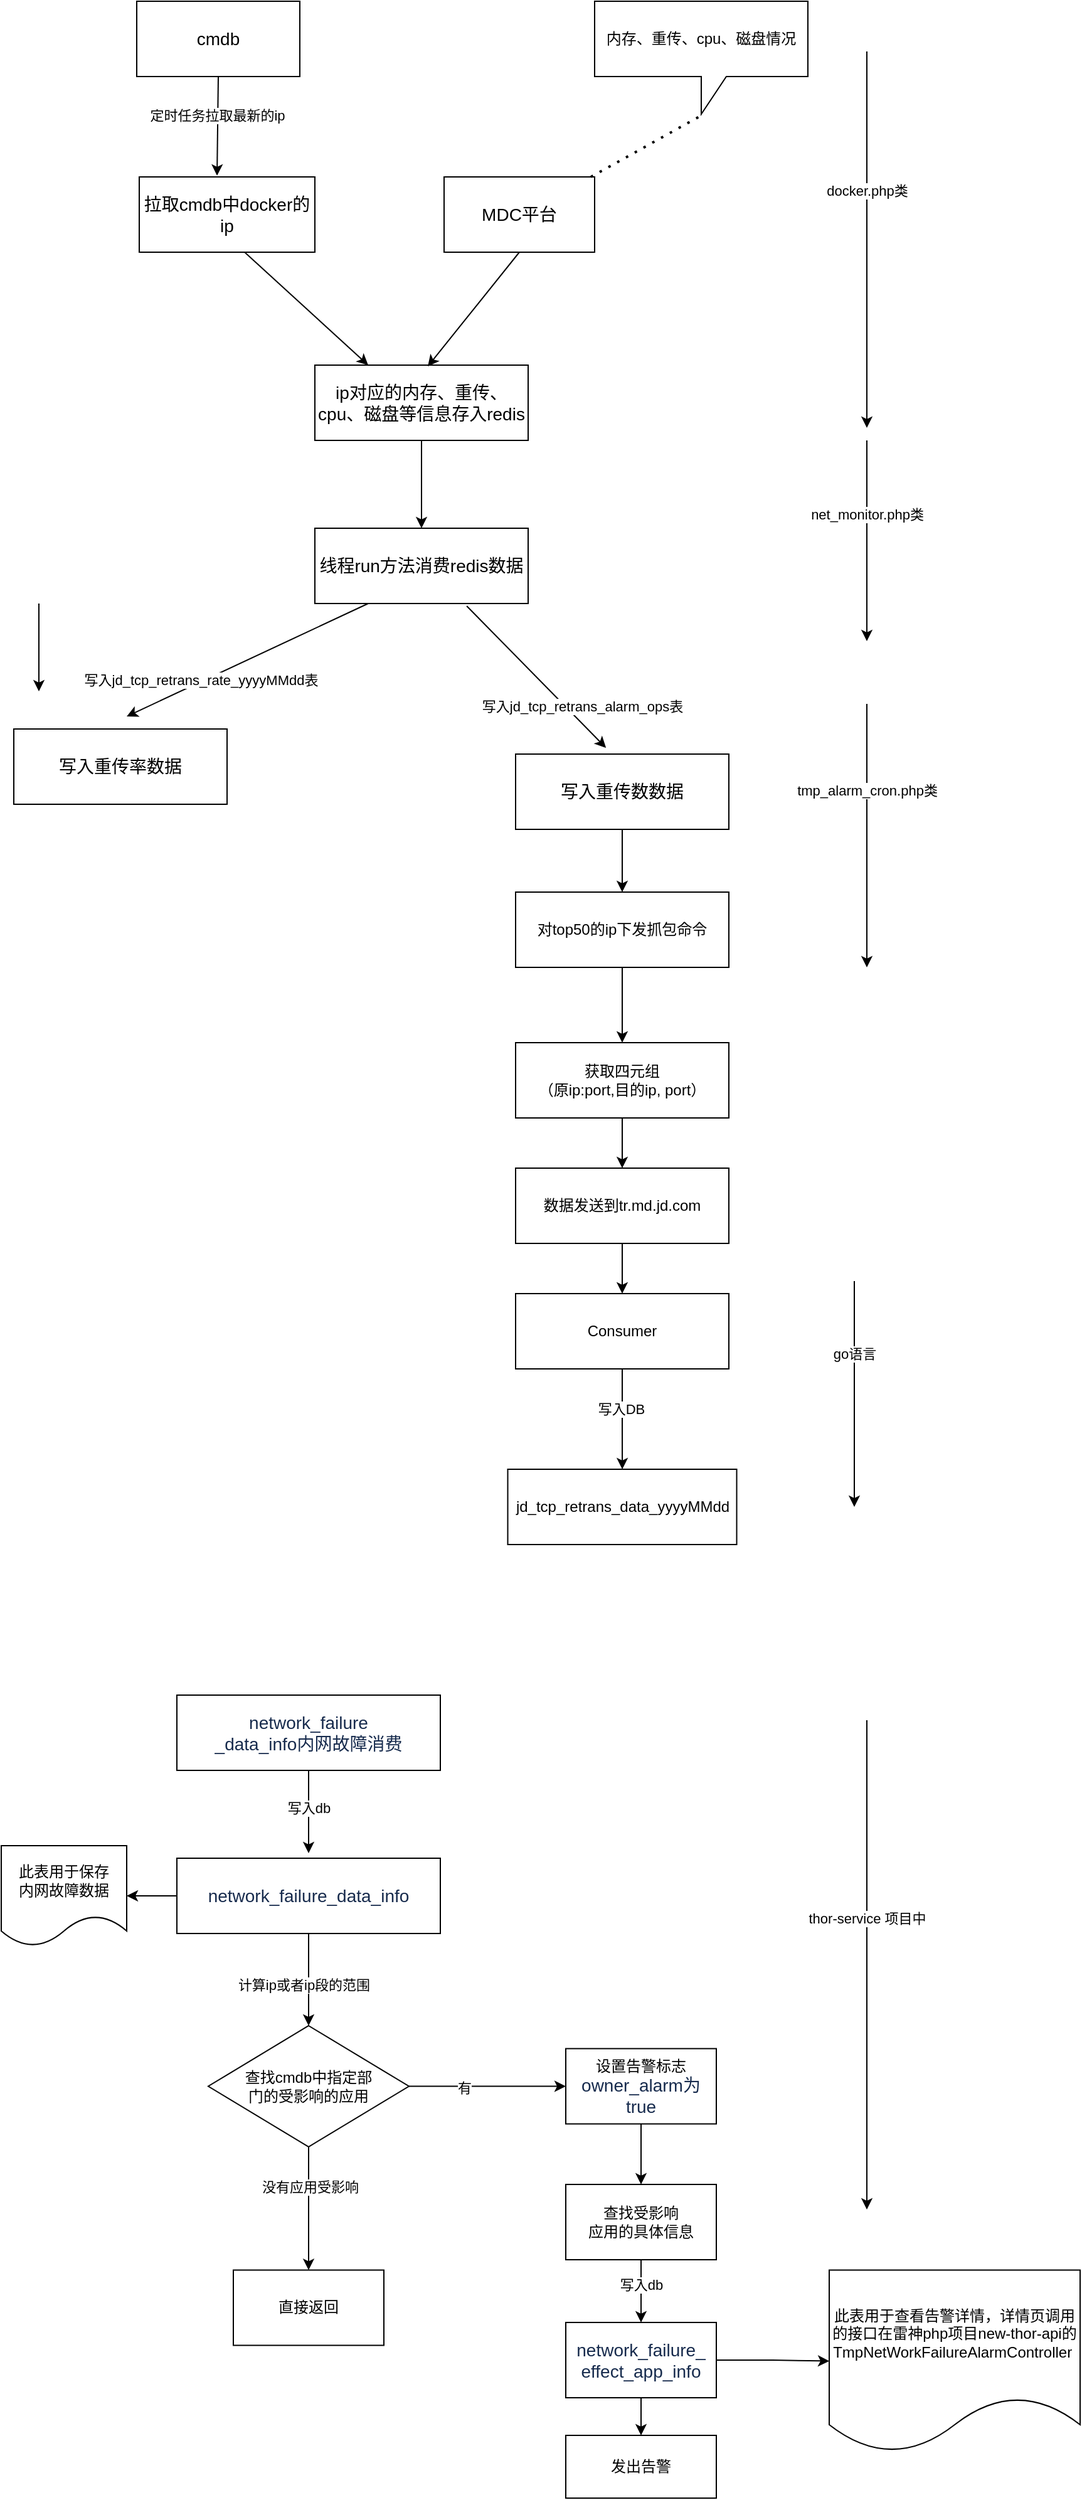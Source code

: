 <mxfile version="14.2.7" type="github">
  <diagram id="C5RBs43oDa-KdzZeNtuy" name="Page-1">
    <mxGraphModel dx="1184" dy="693" grid="1" gridSize="10" guides="1" tooltips="1" connect="1" arrows="1" fold="1" page="1" pageScale="1" pageWidth="827" pageHeight="1169" math="0" shadow="0">
      <root>
        <mxCell id="WIyWlLk6GJQsqaUBKTNV-0" />
        <mxCell id="WIyWlLk6GJQsqaUBKTNV-1" parent="WIyWlLk6GJQsqaUBKTNV-0" />
        <mxCell id="H0thgkhad0gbrhlTef-n-0" value="&lt;font style=&quot;font-size: 14px&quot;&gt;cmdb&lt;/font&gt;" style="rounded=0;whiteSpace=wrap;html=1;" parent="WIyWlLk6GJQsqaUBKTNV-1" vertex="1">
          <mxGeometry x="148" y="60" width="130" height="60" as="geometry" />
        </mxCell>
        <mxCell id="H0thgkhad0gbrhlTef-n-1" value="&lt;span style=&quot;font-size: 14px&quot;&gt;MDC平台&lt;/span&gt;" style="rounded=0;whiteSpace=wrap;html=1;" parent="WIyWlLk6GJQsqaUBKTNV-1" vertex="1">
          <mxGeometry x="392.99" y="200" width="120" height="60" as="geometry" />
        </mxCell>
        <mxCell id="H0thgkhad0gbrhlTef-n-3" value="内存、重传、cpu、磁盘情况" style="shape=callout;whiteSpace=wrap;html=1;perimeter=calloutPerimeter;" parent="WIyWlLk6GJQsqaUBKTNV-1" vertex="1">
          <mxGeometry x="512.99" y="60" width="170" height="90" as="geometry" />
        </mxCell>
        <mxCell id="H0thgkhad0gbrhlTef-n-4" value="" style="endArrow=none;dashed=1;html=1;dashPattern=1 3;strokeWidth=2;" parent="WIyWlLk6GJQsqaUBKTNV-1" edge="1">
          <mxGeometry width="50" height="50" relative="1" as="geometry">
            <mxPoint x="510" y="200" as="sourcePoint" />
            <mxPoint x="600" y="150" as="targetPoint" />
          </mxGeometry>
        </mxCell>
        <mxCell id="H0thgkhad0gbrhlTef-n-7" value="&lt;span style=&quot;font-size: 14px&quot;&gt;拉取cmdb中docker的ip&lt;/span&gt;" style="rounded=0;whiteSpace=wrap;html=1;" parent="WIyWlLk6GJQsqaUBKTNV-1" vertex="1">
          <mxGeometry x="150" y="200" width="140" height="60" as="geometry" />
        </mxCell>
        <mxCell id="H0thgkhad0gbrhlTef-n-20" value="" style="edgeStyle=orthogonalEdgeStyle;rounded=0;orthogonalLoop=1;jettySize=auto;html=1;" parent="WIyWlLk6GJQsqaUBKTNV-1" source="H0thgkhad0gbrhlTef-n-8" target="H0thgkhad0gbrhlTef-n-19" edge="1">
          <mxGeometry relative="1" as="geometry" />
        </mxCell>
        <mxCell id="H0thgkhad0gbrhlTef-n-8" value="&lt;span style=&quot;font-size: 14px&quot;&gt;ip对应的内存、重传、cpu、磁盘等信息存入redis&lt;/span&gt;" style="rounded=0;whiteSpace=wrap;html=1;" parent="WIyWlLk6GJQsqaUBKTNV-1" vertex="1">
          <mxGeometry x="290" y="350" width="170" height="60" as="geometry" />
        </mxCell>
        <mxCell id="H0thgkhad0gbrhlTef-n-9" value="" style="endArrow=classic;html=1;exitX=0.5;exitY=1;exitDx=0;exitDy=0;entryX=0.653;entryY=0.017;entryDx=0;entryDy=0;entryPerimeter=0;" parent="WIyWlLk6GJQsqaUBKTNV-1" source="H0thgkhad0gbrhlTef-n-1" edge="1">
          <mxGeometry width="50" height="50" relative="1" as="geometry">
            <mxPoint x="488.99" y="350" as="sourcePoint" />
            <mxPoint x="380" y="351.02" as="targetPoint" />
          </mxGeometry>
        </mxCell>
        <mxCell id="H0thgkhad0gbrhlTef-n-11" value="" style="endArrow=classic;html=1;exitX=0.5;exitY=1;exitDx=0;exitDy=0;entryX=0.25;entryY=0;entryDx=0;entryDy=0;" parent="WIyWlLk6GJQsqaUBKTNV-1" target="H0thgkhad0gbrhlTef-n-8" edge="1">
          <mxGeometry width="50" height="50" relative="1" as="geometry">
            <mxPoint x="234" y="260" as="sourcePoint" />
            <mxPoint x="190" y="340" as="targetPoint" />
          </mxGeometry>
        </mxCell>
        <mxCell id="H0thgkhad0gbrhlTef-n-12" value="" style="endArrow=classic;html=1;exitX=0.5;exitY=1;exitDx=0;exitDy=0;entryX=0.443;entryY=-0.017;entryDx=0;entryDy=0;entryPerimeter=0;" parent="WIyWlLk6GJQsqaUBKTNV-1" source="H0thgkhad0gbrhlTef-n-0" target="H0thgkhad0gbrhlTef-n-7" edge="1">
          <mxGeometry width="50" height="50" relative="1" as="geometry">
            <mxPoint x="222.99" y="120" as="sourcePoint" />
            <mxPoint x="190" y="190" as="targetPoint" />
          </mxGeometry>
        </mxCell>
        <mxCell id="H0thgkhad0gbrhlTef-n-13" value="定时任务拉取最新的ip" style="edgeLabel;html=1;align=center;verticalAlign=middle;resizable=0;points=[];" parent="H0thgkhad0gbrhlTef-n-12" vertex="1" connectable="0">
          <mxGeometry x="-0.215" y="-1" relative="1" as="geometry">
            <mxPoint as="offset" />
          </mxGeometry>
        </mxCell>
        <mxCell id="H0thgkhad0gbrhlTef-n-16" value="" style="endArrow=classic;html=1;" parent="WIyWlLk6GJQsqaUBKTNV-1" edge="1">
          <mxGeometry width="50" height="50" relative="1" as="geometry">
            <mxPoint x="730" y="100" as="sourcePoint" />
            <mxPoint x="730" y="400" as="targetPoint" />
          </mxGeometry>
        </mxCell>
        <mxCell id="H0thgkhad0gbrhlTef-n-17" value="docker.php类" style="edgeLabel;html=1;align=center;verticalAlign=middle;resizable=0;points=[];" parent="H0thgkhad0gbrhlTef-n-16" vertex="1" connectable="0">
          <mxGeometry x="-0.26" relative="1" as="geometry">
            <mxPoint as="offset" />
          </mxGeometry>
        </mxCell>
        <mxCell id="H0thgkhad0gbrhlTef-n-19" value="&lt;span style=&quot;font-size: 14px&quot;&gt;线程run方法消费redis数据&lt;/span&gt;" style="rounded=0;whiteSpace=wrap;html=1;" parent="WIyWlLk6GJQsqaUBKTNV-1" vertex="1">
          <mxGeometry x="290" y="480" width="170" height="60" as="geometry" />
        </mxCell>
        <mxCell id="H0thgkhad0gbrhlTef-n-21" value="" style="endArrow=classic;html=1;" parent="WIyWlLk6GJQsqaUBKTNV-1" edge="1">
          <mxGeometry width="50" height="50" relative="1" as="geometry">
            <mxPoint x="730" y="410" as="sourcePoint" />
            <mxPoint x="730" y="570" as="targetPoint" />
          </mxGeometry>
        </mxCell>
        <mxCell id="H0thgkhad0gbrhlTef-n-22" value="net_monitor.php类" style="edgeLabel;html=1;align=center;verticalAlign=middle;resizable=0;points=[];" parent="H0thgkhad0gbrhlTef-n-21" vertex="1" connectable="0">
          <mxGeometry x="-0.26" relative="1" as="geometry">
            <mxPoint as="offset" />
          </mxGeometry>
        </mxCell>
        <mxCell id="H0thgkhad0gbrhlTef-n-23" value="&lt;span style=&quot;font-size: 14px&quot;&gt;写入重传率数据&lt;/span&gt;" style="rounded=0;whiteSpace=wrap;html=1;" parent="WIyWlLk6GJQsqaUBKTNV-1" vertex="1">
          <mxGeometry x="50" y="640" width="170" height="60" as="geometry" />
        </mxCell>
        <mxCell id="H0thgkhad0gbrhlTef-n-38" value="" style="edgeStyle=orthogonalEdgeStyle;rounded=0;orthogonalLoop=1;jettySize=auto;html=1;" parent="WIyWlLk6GJQsqaUBKTNV-1" source="H0thgkhad0gbrhlTef-n-24" target="H0thgkhad0gbrhlTef-n-37" edge="1">
          <mxGeometry relative="1" as="geometry" />
        </mxCell>
        <mxCell id="H0thgkhad0gbrhlTef-n-24" value="对top50的ip下发抓包命令" style="rounded=0;whiteSpace=wrap;html=1;" parent="WIyWlLk6GJQsqaUBKTNV-1" vertex="1">
          <mxGeometry x="450" y="770" width="170" height="60" as="geometry" />
        </mxCell>
        <mxCell id="H0thgkhad0gbrhlTef-n-34" value="" style="edgeStyle=orthogonalEdgeStyle;rounded=0;orthogonalLoop=1;jettySize=auto;html=1;" parent="WIyWlLk6GJQsqaUBKTNV-1" source="H0thgkhad0gbrhlTef-n-25" target="H0thgkhad0gbrhlTef-n-24" edge="1">
          <mxGeometry relative="1" as="geometry" />
        </mxCell>
        <mxCell id="H0thgkhad0gbrhlTef-n-25" value="&lt;span style=&quot;font-size: 14px&quot;&gt;写入重传数数据&lt;/span&gt;" style="rounded=0;whiteSpace=wrap;html=1;" parent="WIyWlLk6GJQsqaUBKTNV-1" vertex="1">
          <mxGeometry x="450" y="660" width="170" height="60" as="geometry" />
        </mxCell>
        <mxCell id="H0thgkhad0gbrhlTef-n-28" value="" style="endArrow=classic;html=1;exitX=0.25;exitY=1;exitDx=0;exitDy=0;" parent="WIyWlLk6GJQsqaUBKTNV-1" source="H0thgkhad0gbrhlTef-n-19" edge="1">
          <mxGeometry width="50" height="50" relative="1" as="geometry">
            <mxPoint x="150.01" y="500" as="sourcePoint" />
            <mxPoint x="140" y="630" as="targetPoint" />
          </mxGeometry>
        </mxCell>
        <mxCell id="H0thgkhad0gbrhlTef-n-29" value="写入jd_tcp_retrans_rate_yyyyMMdd表" style="edgeLabel;html=1;align=center;verticalAlign=middle;resizable=0;points=[];" parent="H0thgkhad0gbrhlTef-n-28" vertex="1" connectable="0">
          <mxGeometry x="0.383" y="-2" relative="1" as="geometry">
            <mxPoint as="offset" />
          </mxGeometry>
        </mxCell>
        <mxCell id="H0thgkhad0gbrhlTef-n-31" value="" style="endArrow=classic;html=1;exitX=0.712;exitY=1.033;exitDx=0;exitDy=0;entryX=0.424;entryY=-0.083;entryDx=0;entryDy=0;entryPerimeter=0;exitPerimeter=0;" parent="WIyWlLk6GJQsqaUBKTNV-1" source="H0thgkhad0gbrhlTef-n-19" target="H0thgkhad0gbrhlTef-n-25" edge="1">
          <mxGeometry width="50" height="50" relative="1" as="geometry">
            <mxPoint x="300" y="550" as="sourcePoint" />
            <mxPoint x="150" y="640" as="targetPoint" />
          </mxGeometry>
        </mxCell>
        <mxCell id="H0thgkhad0gbrhlTef-n-32" value="写入jd_tcp_retrans_alarm_ops表" style="edgeLabel;html=1;align=center;verticalAlign=middle;resizable=0;points=[];" parent="H0thgkhad0gbrhlTef-n-31" vertex="1" connectable="0">
          <mxGeometry x="0.383" y="-2" relative="1" as="geometry">
            <mxPoint x="16.74" as="offset" />
          </mxGeometry>
        </mxCell>
        <mxCell id="H0thgkhad0gbrhlTef-n-33" value="" style="endArrow=classic;html=1;" parent="WIyWlLk6GJQsqaUBKTNV-1" edge="1">
          <mxGeometry width="50" height="50" relative="1" as="geometry">
            <mxPoint x="70" y="540" as="sourcePoint" />
            <mxPoint x="70" y="610" as="targetPoint" />
          </mxGeometry>
        </mxCell>
        <mxCell id="H0thgkhad0gbrhlTef-n-35" value="" style="endArrow=classic;html=1;" parent="WIyWlLk6GJQsqaUBKTNV-1" edge="1">
          <mxGeometry width="50" height="50" relative="1" as="geometry">
            <mxPoint x="730" y="620" as="sourcePoint" />
            <mxPoint x="730" y="830" as="targetPoint" />
          </mxGeometry>
        </mxCell>
        <mxCell id="H0thgkhad0gbrhlTef-n-36" value="tmp_alarm_cron.php类" style="edgeLabel;html=1;align=center;verticalAlign=middle;resizable=0;points=[];" parent="H0thgkhad0gbrhlTef-n-35" vertex="1" connectable="0">
          <mxGeometry x="-0.26" relative="1" as="geometry">
            <mxPoint y="-9" as="offset" />
          </mxGeometry>
        </mxCell>
        <mxCell id="H0thgkhad0gbrhlTef-n-40" value="" style="edgeStyle=orthogonalEdgeStyle;rounded=0;orthogonalLoop=1;jettySize=auto;html=1;" parent="WIyWlLk6GJQsqaUBKTNV-1" source="H0thgkhad0gbrhlTef-n-37" target="H0thgkhad0gbrhlTef-n-39" edge="1">
          <mxGeometry relative="1" as="geometry" />
        </mxCell>
        <mxCell id="H0thgkhad0gbrhlTef-n-37" value="获取四元组&lt;br&gt;（原ip:port,目的ip, port）" style="rounded=0;whiteSpace=wrap;html=1;" parent="WIyWlLk6GJQsqaUBKTNV-1" vertex="1">
          <mxGeometry x="450" y="890" width="170" height="60" as="geometry" />
        </mxCell>
        <mxCell id="H0thgkhad0gbrhlTef-n-42" value="" style="edgeStyle=orthogonalEdgeStyle;rounded=0;orthogonalLoop=1;jettySize=auto;html=1;" parent="WIyWlLk6GJQsqaUBKTNV-1" source="H0thgkhad0gbrhlTef-n-39" target="H0thgkhad0gbrhlTef-n-41" edge="1">
          <mxGeometry relative="1" as="geometry" />
        </mxCell>
        <mxCell id="H0thgkhad0gbrhlTef-n-39" value="数据发送到tr.md.jd.com" style="rounded=0;whiteSpace=wrap;html=1;" parent="WIyWlLk6GJQsqaUBKTNV-1" vertex="1">
          <mxGeometry x="450" y="990" width="170" height="60" as="geometry" />
        </mxCell>
        <mxCell id="H0thgkhad0gbrhlTef-n-46" value="" style="edgeStyle=orthogonalEdgeStyle;rounded=0;orthogonalLoop=1;jettySize=auto;html=1;" parent="WIyWlLk6GJQsqaUBKTNV-1" source="H0thgkhad0gbrhlTef-n-41" target="H0thgkhad0gbrhlTef-n-45" edge="1">
          <mxGeometry relative="1" as="geometry" />
        </mxCell>
        <mxCell id="H0thgkhad0gbrhlTef-n-47" value="写入DB" style="edgeLabel;html=1;align=center;verticalAlign=middle;resizable=0;points=[];" parent="H0thgkhad0gbrhlTef-n-46" vertex="1" connectable="0">
          <mxGeometry x="-0.201" y="-1" relative="1" as="geometry">
            <mxPoint as="offset" />
          </mxGeometry>
        </mxCell>
        <mxCell id="H0thgkhad0gbrhlTef-n-41" value="Consumer" style="rounded=0;whiteSpace=wrap;html=1;" parent="WIyWlLk6GJQsqaUBKTNV-1" vertex="1">
          <mxGeometry x="450" y="1090" width="170" height="60" as="geometry" />
        </mxCell>
        <mxCell id="H0thgkhad0gbrhlTef-n-43" value="" style="endArrow=classic;html=1;" parent="WIyWlLk6GJQsqaUBKTNV-1" edge="1">
          <mxGeometry width="50" height="50" relative="1" as="geometry">
            <mxPoint x="720" y="1080" as="sourcePoint" />
            <mxPoint x="720" y="1260" as="targetPoint" />
          </mxGeometry>
        </mxCell>
        <mxCell id="H0thgkhad0gbrhlTef-n-44" value="go语言" style="edgeLabel;html=1;align=center;verticalAlign=middle;resizable=0;points=[];" parent="H0thgkhad0gbrhlTef-n-43" vertex="1" connectable="0">
          <mxGeometry x="-0.26" relative="1" as="geometry">
            <mxPoint y="-9" as="offset" />
          </mxGeometry>
        </mxCell>
        <mxCell id="H0thgkhad0gbrhlTef-n-45" value="jd_tcp_retrans_data_yyyyMMdd" style="whiteSpace=wrap;html=1;rounded=0;" parent="WIyWlLk6GJQsqaUBKTNV-1" vertex="1">
          <mxGeometry x="443.75" y="1230" width="182.5" height="60" as="geometry" />
        </mxCell>
        <mxCell id="_96cW4utacDwdihTf6T_-0" value="&lt;span style=&quot;color: rgb(23 , 43 , 77) ; font-family: , , &amp;#34;segoe ui&amp;#34; , &amp;#34;roboto&amp;#34; , &amp;#34;oxygen&amp;#34; , &amp;#34;ubuntu&amp;#34; , &amp;#34;fira sans&amp;#34; , &amp;#34;droid sans&amp;#34; , &amp;#34;helvetica neue&amp;#34; , sans-serif ; font-size: 14px ; text-align: left ; background-color: rgb(255 , 255 , 255)&quot;&gt;network_failure&lt;br&gt;_data_info内网故障消费&lt;/span&gt;" style="rounded=0;whiteSpace=wrap;html=1;" vertex="1" parent="WIyWlLk6GJQsqaUBKTNV-1">
          <mxGeometry x="180" y="1410" width="210" height="60" as="geometry" />
        </mxCell>
        <mxCell id="_96cW4utacDwdihTf6T_-1" value="" style="endArrow=classic;html=1;" edge="1" parent="WIyWlLk6GJQsqaUBKTNV-1">
          <mxGeometry width="50" height="50" relative="1" as="geometry">
            <mxPoint x="730" y="1430" as="sourcePoint" />
            <mxPoint x="730" y="1820" as="targetPoint" />
          </mxGeometry>
        </mxCell>
        <mxCell id="_96cW4utacDwdihTf6T_-2" value="thor-service 项目中" style="edgeLabel;html=1;align=center;verticalAlign=middle;resizable=0;points=[];" vertex="1" connectable="0" parent="_96cW4utacDwdihTf6T_-1">
          <mxGeometry x="-0.26" relative="1" as="geometry">
            <mxPoint y="13" as="offset" />
          </mxGeometry>
        </mxCell>
        <mxCell id="_96cW4utacDwdihTf6T_-7" value="" style="edgeStyle=orthogonalEdgeStyle;rounded=0;orthogonalLoop=1;jettySize=auto;html=1;" edge="1" parent="WIyWlLk6GJQsqaUBKTNV-1" source="_96cW4utacDwdihTf6T_-3" target="_96cW4utacDwdihTf6T_-6">
          <mxGeometry relative="1" as="geometry" />
        </mxCell>
        <mxCell id="_96cW4utacDwdihTf6T_-10" value="计算ip或者ip段的范围" style="edgeLabel;html=1;align=center;verticalAlign=middle;resizable=0;points=[];" vertex="1" connectable="0" parent="_96cW4utacDwdihTf6T_-7">
          <mxGeometry x="0.116" y="-4" relative="1" as="geometry">
            <mxPoint as="offset" />
          </mxGeometry>
        </mxCell>
        <mxCell id="_96cW4utacDwdihTf6T_-23" value="" style="edgeStyle=orthogonalEdgeStyle;rounded=0;orthogonalLoop=1;jettySize=auto;html=1;" edge="1" parent="WIyWlLk6GJQsqaUBKTNV-1" source="_96cW4utacDwdihTf6T_-3" target="_96cW4utacDwdihTf6T_-22">
          <mxGeometry relative="1" as="geometry" />
        </mxCell>
        <mxCell id="_96cW4utacDwdihTf6T_-3" value="&lt;span style=&quot;color: rgb(23 , 43 , 77) ; font-family: , , &amp;#34;segoe ui&amp;#34; , &amp;#34;roboto&amp;#34; , &amp;#34;oxygen&amp;#34; , &amp;#34;ubuntu&amp;#34; , &amp;#34;fira sans&amp;#34; , &amp;#34;droid sans&amp;#34; , &amp;#34;helvetica neue&amp;#34; , sans-serif ; font-size: 14px ; text-align: left ; background-color: rgb(255 , 255 , 255)&quot;&gt;network_failure_data_info&lt;/span&gt;" style="rounded=0;whiteSpace=wrap;html=1;" vertex="1" parent="WIyWlLk6GJQsqaUBKTNV-1">
          <mxGeometry x="180" y="1540" width="210" height="60" as="geometry" />
        </mxCell>
        <mxCell id="_96cW4utacDwdihTf6T_-4" value="" style="endArrow=classic;html=1;exitX=0.5;exitY=1;exitDx=0;exitDy=0;" edge="1" parent="WIyWlLk6GJQsqaUBKTNV-1" source="_96cW4utacDwdihTf6T_-0">
          <mxGeometry width="50" height="50" relative="1" as="geometry">
            <mxPoint x="228" y="1530" as="sourcePoint" />
            <mxPoint x="285" y="1536" as="targetPoint" />
          </mxGeometry>
        </mxCell>
        <mxCell id="_96cW4utacDwdihTf6T_-5" value="写入db" style="edgeLabel;html=1;align=center;verticalAlign=middle;resizable=0;points=[];" vertex="1" connectable="0" parent="_96cW4utacDwdihTf6T_-4">
          <mxGeometry x="-0.515" y="-1" relative="1" as="geometry">
            <mxPoint x="1" y="14" as="offset" />
          </mxGeometry>
        </mxCell>
        <mxCell id="_96cW4utacDwdihTf6T_-9" value="" style="edgeStyle=orthogonalEdgeStyle;rounded=0;orthogonalLoop=1;jettySize=auto;html=1;" edge="1" parent="WIyWlLk6GJQsqaUBKTNV-1" source="_96cW4utacDwdihTf6T_-6" target="_96cW4utacDwdihTf6T_-8">
          <mxGeometry relative="1" as="geometry" />
        </mxCell>
        <mxCell id="_96cW4utacDwdihTf6T_-11" value="没有应用受影响" style="edgeLabel;html=1;align=center;verticalAlign=middle;resizable=0;points=[];" vertex="1" connectable="0" parent="_96cW4utacDwdihTf6T_-9">
          <mxGeometry x="-0.349" y="1" relative="1" as="geometry">
            <mxPoint as="offset" />
          </mxGeometry>
        </mxCell>
        <mxCell id="_96cW4utacDwdihTf6T_-13" value="" style="edgeStyle=orthogonalEdgeStyle;rounded=0;orthogonalLoop=1;jettySize=auto;html=1;" edge="1" parent="WIyWlLk6GJQsqaUBKTNV-1" source="_96cW4utacDwdihTf6T_-6" target="_96cW4utacDwdihTf6T_-12">
          <mxGeometry relative="1" as="geometry" />
        </mxCell>
        <mxCell id="_96cW4utacDwdihTf6T_-14" value="有" style="edgeLabel;html=1;align=center;verticalAlign=middle;resizable=0;points=[];" vertex="1" connectable="0" parent="_96cW4utacDwdihTf6T_-13">
          <mxGeometry x="-0.295" y="-1" relative="1" as="geometry">
            <mxPoint as="offset" />
          </mxGeometry>
        </mxCell>
        <mxCell id="_96cW4utacDwdihTf6T_-6" value="查找cmdb中指定部&lt;br&gt;门的受影响的应用" style="rhombus;whiteSpace=wrap;html=1;rounded=0;" vertex="1" parent="WIyWlLk6GJQsqaUBKTNV-1">
          <mxGeometry x="205" y="1673.5" width="160" height="96.5" as="geometry" />
        </mxCell>
        <mxCell id="_96cW4utacDwdihTf6T_-8" value="直接返回" style="whiteSpace=wrap;html=1;rounded=0;" vertex="1" parent="WIyWlLk6GJQsqaUBKTNV-1">
          <mxGeometry x="225" y="1868.25" width="120" height="60" as="geometry" />
        </mxCell>
        <mxCell id="_96cW4utacDwdihTf6T_-16" value="" style="edgeStyle=orthogonalEdgeStyle;rounded=0;orthogonalLoop=1;jettySize=auto;html=1;" edge="1" parent="WIyWlLk6GJQsqaUBKTNV-1" source="_96cW4utacDwdihTf6T_-12" target="_96cW4utacDwdihTf6T_-15">
          <mxGeometry relative="1" as="geometry" />
        </mxCell>
        <mxCell id="_96cW4utacDwdihTf6T_-12" value="设置告警标志&lt;span style=&quot;color: rgb(23 , 43 , 77) ; font-family: , , &amp;#34;segoe ui&amp;#34; , &amp;#34;roboto&amp;#34; , &amp;#34;oxygen&amp;#34; , &amp;#34;ubuntu&amp;#34; , &amp;#34;fira sans&amp;#34; , &amp;#34;droid sans&amp;#34; , &amp;#34;helvetica neue&amp;#34; , sans-serif ; font-size: 14px ; text-align: left ; background-color: rgb(255 , 255 , 255)&quot;&gt;owner_alarm为true&lt;/span&gt;" style="whiteSpace=wrap;html=1;rounded=0;" vertex="1" parent="WIyWlLk6GJQsqaUBKTNV-1">
          <mxGeometry x="490" y="1691.75" width="120" height="60" as="geometry" />
        </mxCell>
        <mxCell id="_96cW4utacDwdihTf6T_-18" value="" style="edgeStyle=orthogonalEdgeStyle;rounded=0;orthogonalLoop=1;jettySize=auto;html=1;" edge="1" parent="WIyWlLk6GJQsqaUBKTNV-1" source="_96cW4utacDwdihTf6T_-15" target="_96cW4utacDwdihTf6T_-17">
          <mxGeometry relative="1" as="geometry" />
        </mxCell>
        <mxCell id="_96cW4utacDwdihTf6T_-19" value="写入db" style="edgeLabel;html=1;align=center;verticalAlign=middle;resizable=0;points=[];" vertex="1" connectable="0" parent="_96cW4utacDwdihTf6T_-18">
          <mxGeometry x="0.28" y="2" relative="1" as="geometry">
            <mxPoint x="-2" y="-12" as="offset" />
          </mxGeometry>
        </mxCell>
        <mxCell id="_96cW4utacDwdihTf6T_-15" value="查找受影响&lt;br&gt;应用的具体信息" style="whiteSpace=wrap;html=1;rounded=0;" vertex="1" parent="WIyWlLk6GJQsqaUBKTNV-1">
          <mxGeometry x="490" y="1800" width="120" height="60" as="geometry" />
        </mxCell>
        <mxCell id="_96cW4utacDwdihTf6T_-21" value="" style="edgeStyle=orthogonalEdgeStyle;rounded=0;orthogonalLoop=1;jettySize=auto;html=1;" edge="1" parent="WIyWlLk6GJQsqaUBKTNV-1" source="_96cW4utacDwdihTf6T_-17" target="_96cW4utacDwdihTf6T_-20">
          <mxGeometry relative="1" as="geometry" />
        </mxCell>
        <mxCell id="_96cW4utacDwdihTf6T_-29" value="" style="edgeStyle=orthogonalEdgeStyle;rounded=0;orthogonalLoop=1;jettySize=auto;html=1;" edge="1" parent="WIyWlLk6GJQsqaUBKTNV-1" source="_96cW4utacDwdihTf6T_-17" target="_96cW4utacDwdihTf6T_-28">
          <mxGeometry relative="1" as="geometry" />
        </mxCell>
        <mxCell id="_96cW4utacDwdihTf6T_-17" value="&lt;span style=&quot;color: rgb(23 , 43 , 77) ; font-family: , , &amp;#34;segoe ui&amp;#34; , &amp;#34;roboto&amp;#34; , &amp;#34;oxygen&amp;#34; , &amp;#34;ubuntu&amp;#34; , &amp;#34;fira sans&amp;#34; , &amp;#34;droid sans&amp;#34; , &amp;#34;helvetica neue&amp;#34; , sans-serif ; font-size: 14px ; text-align: left ; background-color: rgb(255 , 255 , 255)&quot;&gt;network_failure_&lt;br&gt;effect_app_info&lt;/span&gt;" style="whiteSpace=wrap;html=1;rounded=0;" vertex="1" parent="WIyWlLk6GJQsqaUBKTNV-1">
          <mxGeometry x="490" y="1910" width="120" height="60" as="geometry" />
        </mxCell>
        <mxCell id="_96cW4utacDwdihTf6T_-20" value="此表用于查看告警详情，详情页调用的接口在雷神php项目new-thor-api的&lt;br&gt;TmpNetWorkFailureAlarmController&amp;nbsp;" style="shape=document;whiteSpace=wrap;html=1;boundedLbl=1;rounded=0;" vertex="1" parent="WIyWlLk6GJQsqaUBKTNV-1">
          <mxGeometry x="700" y="1868.25" width="200" height="145" as="geometry" />
        </mxCell>
        <mxCell id="_96cW4utacDwdihTf6T_-22" value="此表用于保存&lt;br&gt;内网故障数据" style="shape=document;whiteSpace=wrap;html=1;boundedLbl=1;rounded=0;" vertex="1" parent="WIyWlLk6GJQsqaUBKTNV-1">
          <mxGeometry x="40" y="1530" width="100" height="80" as="geometry" />
        </mxCell>
        <mxCell id="_96cW4utacDwdihTf6T_-28" value="发出告警" style="whiteSpace=wrap;html=1;rounded=0;" vertex="1" parent="WIyWlLk6GJQsqaUBKTNV-1">
          <mxGeometry x="490" y="2000" width="120" height="50" as="geometry" />
        </mxCell>
      </root>
    </mxGraphModel>
  </diagram>
</mxfile>
